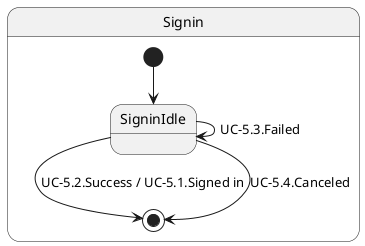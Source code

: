 @startuml

state Signin {
    [*] --> SigninIdle
    SigninIdle --> SigninIdle : UC-5.3.Failed
    SigninIdle --> [*] : UC-5.2.Success / UC-5.1.Signed in
    SigninIdle --> [*] : UC-5.4.Canceled
    
}



@enduml